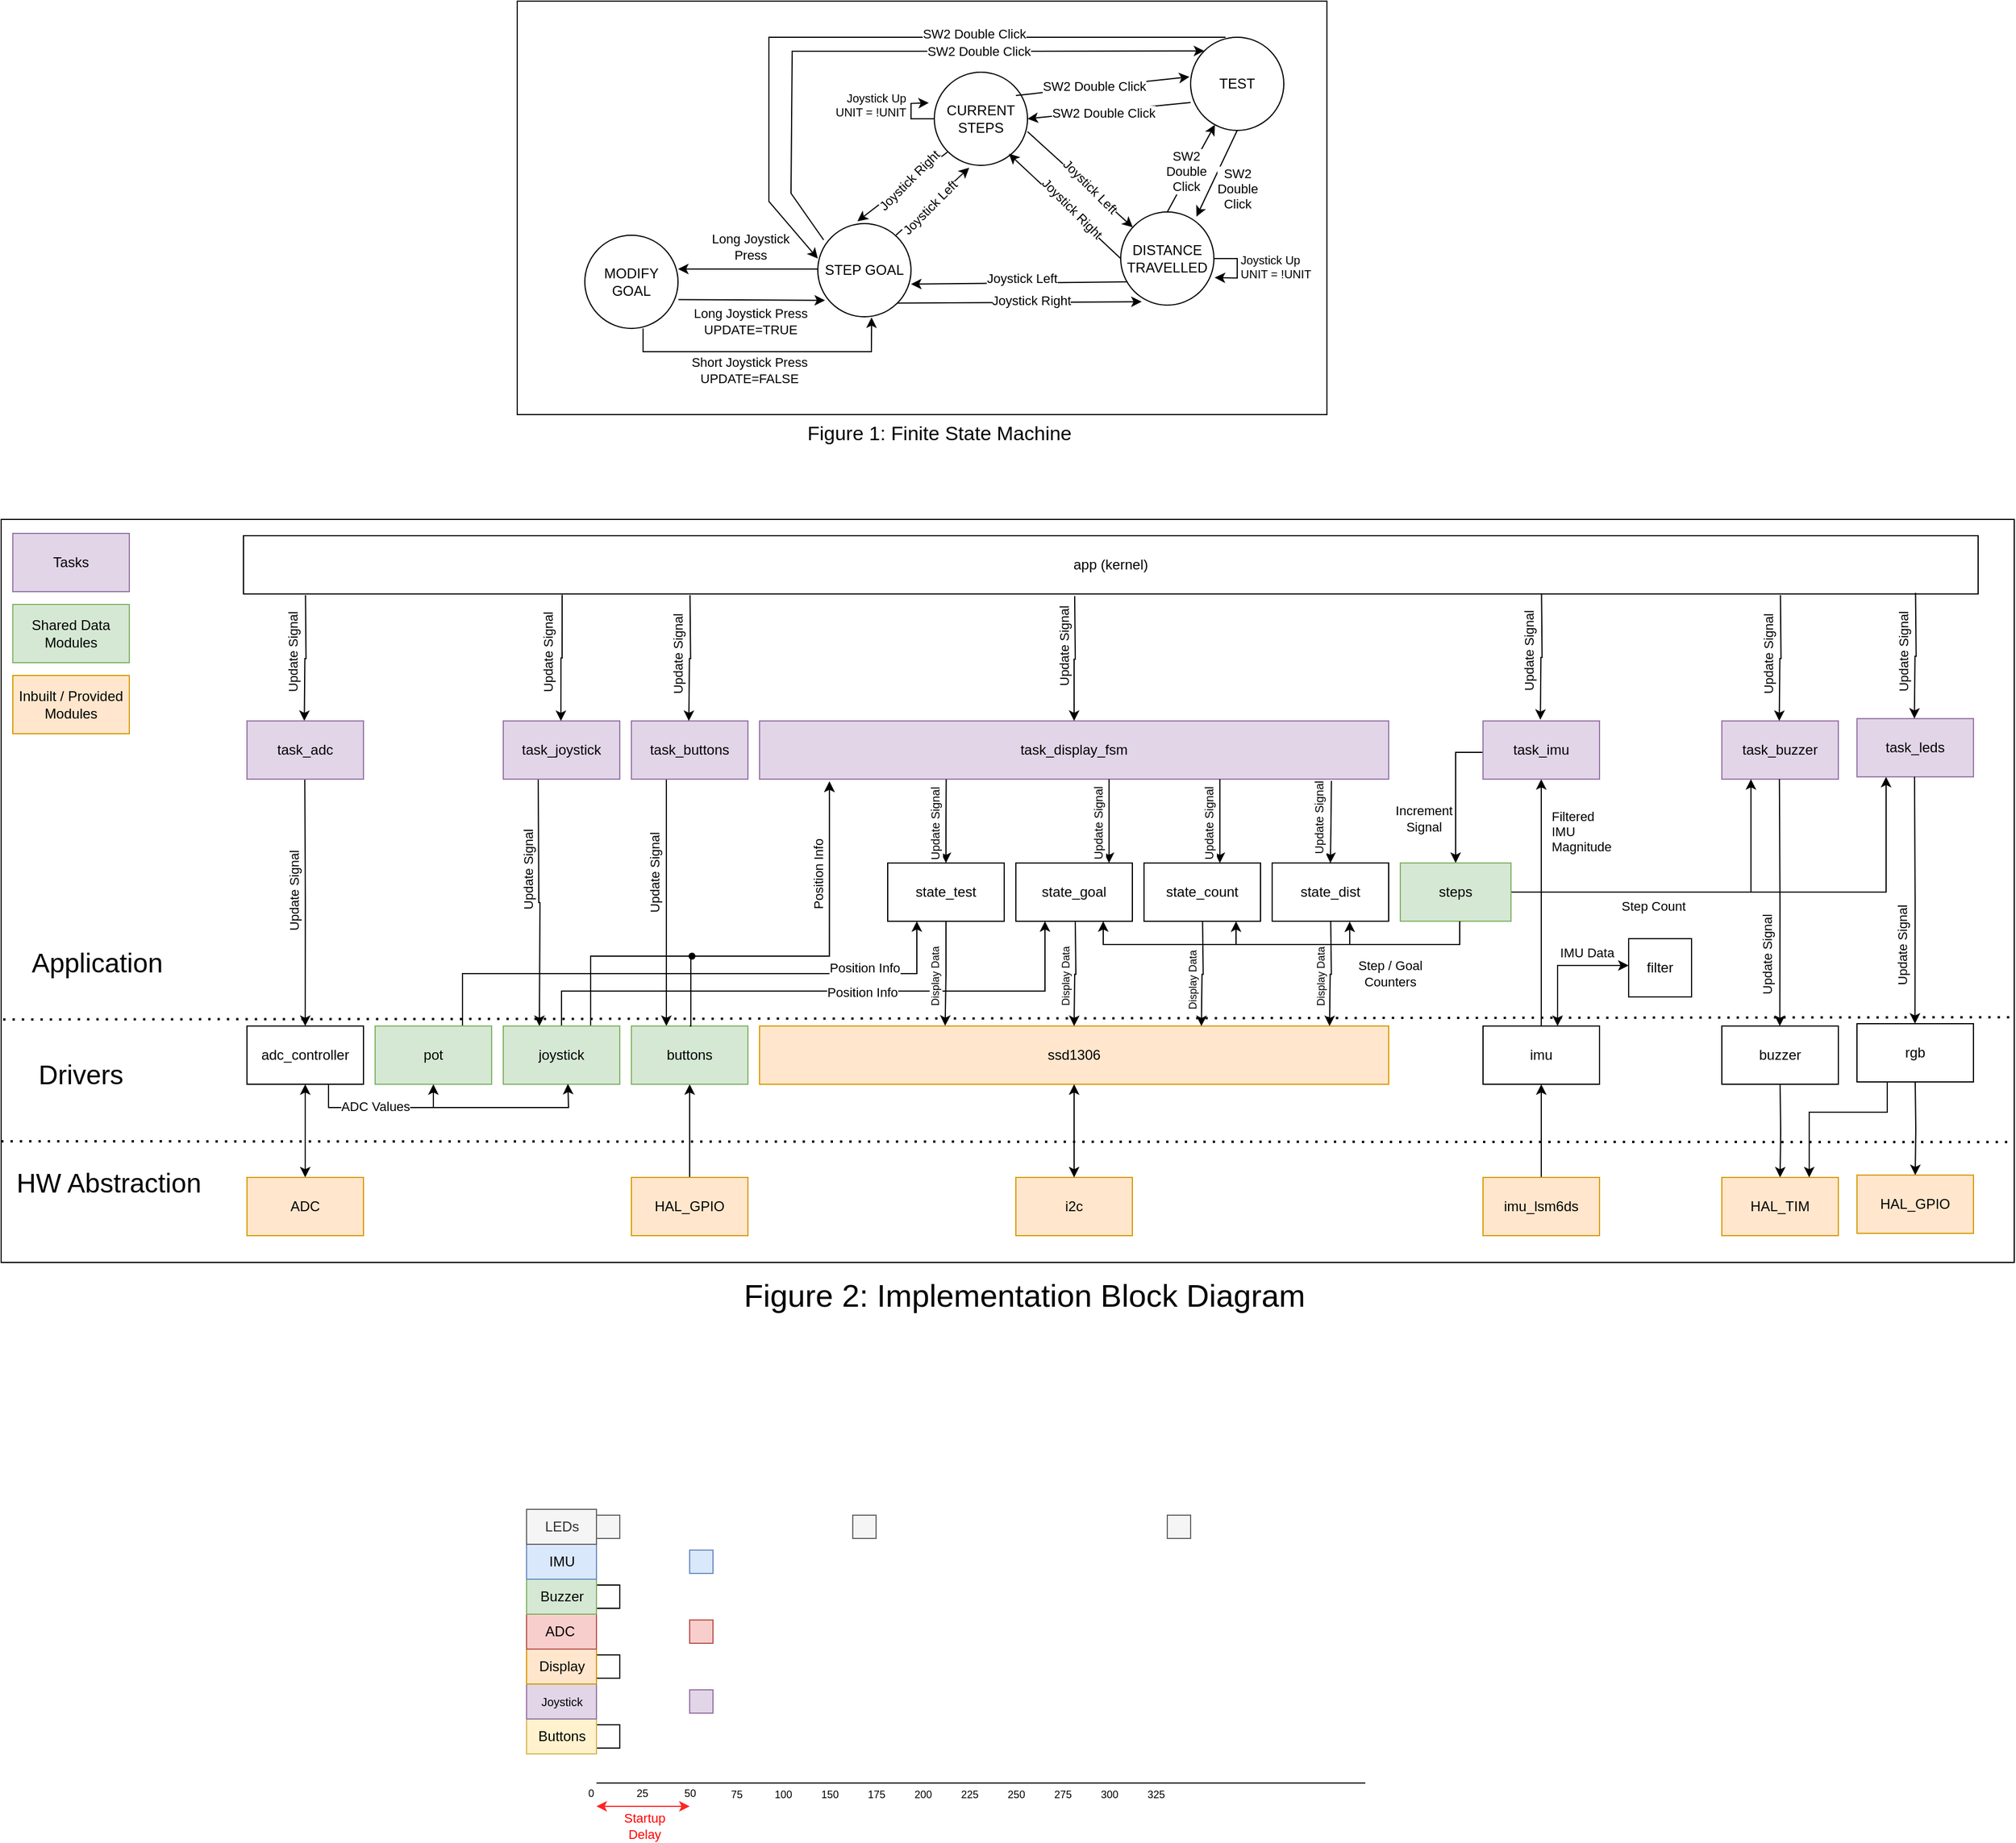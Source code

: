 <mxfile version="26.2.15">
  <diagram name="Page-1" id="LputnrfcXQccIIowQQMe">
    <mxGraphModel dx="854" dy="707" grid="1" gridSize="10" guides="0" tooltips="1" connect="1" arrows="1" fold="1" page="0" pageScale="1" pageWidth="1169" pageHeight="827" math="0" shadow="0">
      <root>
        <mxCell id="0" />
        <mxCell id="1" parent="0" />
        <mxCell id="8kabNOh95EqGHIURiApb-32" value="" style="rounded=0;whiteSpace=wrap;html=1;fillColor=none;" parent="1" vertex="1">
          <mxGeometry x="-271" y="315" width="1728" height="638" as="geometry" />
        </mxCell>
        <mxCell id="KgOsWzzpOUB980owW0C_-2" value="TEST" style="ellipse;whiteSpace=wrap;html=1;aspect=fixed;" parent="1" vertex="1">
          <mxGeometry x="750" y="-99" width="80" height="80" as="geometry" />
        </mxCell>
        <mxCell id="8kabNOh95EqGHIURiApb-47" style="edgeStyle=orthogonalEdgeStyle;rounded=0;orthogonalLoop=1;jettySize=auto;html=1;" parent="1" source="KgOsWzzpOUB980owW0C_-3" edge="1">
          <mxGeometry relative="1" as="geometry">
            <mxPoint x="525.333" y="-42.667" as="targetPoint" />
          </mxGeometry>
        </mxCell>
        <mxCell id="KgOsWzzpOUB980owW0C_-3" value="CURRENT&lt;br&gt;STEPS" style="ellipse;whiteSpace=wrap;html=1;aspect=fixed;" parent="1" vertex="1">
          <mxGeometry x="530" y="-69" width="80" height="80" as="geometry" />
        </mxCell>
        <mxCell id="KgOsWzzpOUB980owW0C_-4" value="STEP GOAL" style="ellipse;whiteSpace=wrap;html=1;aspect=fixed;" parent="1" vertex="1">
          <mxGeometry x="430" y="61" width="80" height="80" as="geometry" />
        </mxCell>
        <mxCell id="8kabNOh95EqGHIURiApb-45" style="edgeStyle=orthogonalEdgeStyle;rounded=0;orthogonalLoop=1;jettySize=auto;html=1;" parent="1" source="KgOsWzzpOUB980owW0C_-5" edge="1">
          <mxGeometry relative="1" as="geometry">
            <mxPoint x="770.667" y="107.333" as="targetPoint" />
          </mxGeometry>
        </mxCell>
        <mxCell id="KgOsWzzpOUB980owW0C_-5" value="DISTANCE TRAVELLED" style="ellipse;whiteSpace=wrap;html=1;aspect=fixed;" parent="1" vertex="1">
          <mxGeometry x="690" y="51" width="80" height="80" as="geometry" />
        </mxCell>
        <mxCell id="KgOsWzzpOUB980owW0C_-6" value="" style="endArrow=classic;html=1;rounded=0;exitX=1;exitY=0.638;exitDx=0;exitDy=0;exitPerimeter=0;" parent="1" source="KgOsWzzpOUB980owW0C_-3" target="KgOsWzzpOUB980owW0C_-5" edge="1">
          <mxGeometry width="50" height="50" relative="1" as="geometry">
            <mxPoint x="610" y="-39" as="sourcePoint" />
            <mxPoint x="660" y="-89" as="targetPoint" />
          </mxGeometry>
        </mxCell>
        <mxCell id="KgOsWzzpOUB980owW0C_-25" value="Joystick Left" style="edgeLabel;html=1;align=center;verticalAlign=middle;resizable=0;points=[];rotation=45;" parent="KgOsWzzpOUB980owW0C_-6" vertex="1" connectable="0">
          <mxGeometry x="0.161" y="2" relative="1" as="geometry">
            <mxPoint as="offset" />
          </mxGeometry>
        </mxCell>
        <mxCell id="KgOsWzzpOUB980owW0C_-7" value="" style="endArrow=classic;html=1;rounded=0;exitX=0;exitY=0.5;exitDx=0;exitDy=0;" parent="1" source="KgOsWzzpOUB980owW0C_-5" edge="1">
          <mxGeometry width="50" height="50" relative="1" as="geometry">
            <mxPoint x="544" y="51" as="sourcePoint" />
            <mxPoint x="594" y="1" as="targetPoint" />
          </mxGeometry>
        </mxCell>
        <mxCell id="KgOsWzzpOUB980owW0C_-26" value="Joystick Right" style="edgeLabel;html=1;align=center;verticalAlign=middle;resizable=0;points=[];rotation=45;" parent="KgOsWzzpOUB980owW0C_-7" vertex="1" connectable="0">
          <mxGeometry x="-0.087" y="-3" relative="1" as="geometry">
            <mxPoint as="offset" />
          </mxGeometry>
        </mxCell>
        <mxCell id="KgOsWzzpOUB980owW0C_-8" value="" style="endArrow=classic;html=1;rounded=0;exitX=0;exitY=1;exitDx=0;exitDy=0;entryX=0.425;entryY=-0.025;entryDx=0;entryDy=0;entryPerimeter=0;" parent="1" source="KgOsWzzpOUB980owW0C_-3" target="KgOsWzzpOUB980owW0C_-4" edge="1">
          <mxGeometry width="50" height="50" relative="1" as="geometry">
            <mxPoint x="536" y="61" as="sourcePoint" />
            <mxPoint x="626" y="143" as="targetPoint" />
          </mxGeometry>
        </mxCell>
        <mxCell id="KgOsWzzpOUB980owW0C_-30" value="Joystick Right" style="edgeLabel;html=1;align=center;verticalAlign=middle;resizable=0;points=[];rotation=-45;" parent="KgOsWzzpOUB980owW0C_-8" vertex="1" connectable="0">
          <mxGeometry x="-0.131" y="-2" relative="1" as="geometry">
            <mxPoint x="1" as="offset" />
          </mxGeometry>
        </mxCell>
        <mxCell id="KgOsWzzpOUB980owW0C_-9" value="" style="endArrow=classic;html=1;rounded=0;exitX=0.338;exitY=1;exitDx=0;exitDy=0;exitPerimeter=0;entryX=0.375;entryY=1.025;entryDx=0;entryDy=0;entryPerimeter=0;" parent="1" target="KgOsWzzpOUB980owW0C_-3" edge="1">
          <mxGeometry width="50" height="50" relative="1" as="geometry">
            <mxPoint x="497.04" y="71" as="sourcePoint" />
            <mxPoint x="450" y="151" as="targetPoint" />
          </mxGeometry>
        </mxCell>
        <mxCell id="KgOsWzzpOUB980owW0C_-29" value="Joystick Left" style="edgeLabel;html=1;align=center;verticalAlign=middle;resizable=0;points=[];rotation=-45;" parent="KgOsWzzpOUB980owW0C_-9" vertex="1" connectable="0">
          <mxGeometry x="-0.122" y="-2" relative="1" as="geometry">
            <mxPoint as="offset" />
          </mxGeometry>
        </mxCell>
        <mxCell id="KgOsWzzpOUB980owW0C_-10" value="" style="endArrow=classic;html=1;rounded=0;exitX=0;exitY=0.5;exitDx=0;exitDy=0;entryX=1;entryY=0.65;entryDx=0;entryDy=0;entryPerimeter=0;" parent="1" target="KgOsWzzpOUB980owW0C_-4" edge="1">
          <mxGeometry width="50" height="50" relative="1" as="geometry">
            <mxPoint x="696" y="111" as="sourcePoint" />
            <mxPoint x="600" y="21" as="targetPoint" />
          </mxGeometry>
        </mxCell>
        <mxCell id="KgOsWzzpOUB980owW0C_-27" value="Joystick Left" style="edgeLabel;html=1;align=center;verticalAlign=middle;resizable=0;points=[];" parent="KgOsWzzpOUB980owW0C_-10" vertex="1" connectable="0">
          <mxGeometry x="-0.022" y="-4" relative="1" as="geometry">
            <mxPoint as="offset" />
          </mxGeometry>
        </mxCell>
        <mxCell id="KgOsWzzpOUB980owW0C_-11" value="" style="endArrow=classic;html=1;rounded=0;exitX=1;exitY=1;exitDx=0;exitDy=0;entryX=0.225;entryY=0.963;entryDx=0;entryDy=0;entryPerimeter=0;" parent="1" source="KgOsWzzpOUB980owW0C_-4" target="KgOsWzzpOUB980owW0C_-5" edge="1">
          <mxGeometry width="50" height="50" relative="1" as="geometry">
            <mxPoint x="810" y="211" as="sourcePoint" />
            <mxPoint x="714" y="121" as="targetPoint" />
          </mxGeometry>
        </mxCell>
        <mxCell id="KgOsWzzpOUB980owW0C_-28" value="Joystick Right" style="edgeLabel;html=1;align=center;verticalAlign=middle;resizable=0;points=[];" parent="KgOsWzzpOUB980owW0C_-11" vertex="1" connectable="0">
          <mxGeometry x="0.094" y="2" relative="1" as="geometry">
            <mxPoint as="offset" />
          </mxGeometry>
        </mxCell>
        <mxCell id="KgOsWzzpOUB980owW0C_-12" value="" style="endArrow=classic;html=1;rounded=0;entryX=-0.012;entryY=0.425;entryDx=0;entryDy=0;entryPerimeter=0;" parent="1" target="KgOsWzzpOUB980owW0C_-2" edge="1">
          <mxGeometry width="50" height="50" relative="1" as="geometry">
            <mxPoint x="600" y="-49" as="sourcePoint" />
            <mxPoint x="650" y="-99" as="targetPoint" />
          </mxGeometry>
        </mxCell>
        <mxCell id="KgOsWzzpOUB980owW0C_-21" value="SW2 Double Click" style="edgeLabel;html=1;align=center;verticalAlign=middle;resizable=0;points=[];" parent="KgOsWzzpOUB980owW0C_-12" vertex="1" connectable="0">
          <mxGeometry x="-0.1" y="1" relative="1" as="geometry">
            <mxPoint as="offset" />
          </mxGeometry>
        </mxCell>
        <mxCell id="KgOsWzzpOUB980owW0C_-13" value="" style="endArrow=classic;html=1;rounded=0;entryX=1;entryY=0.5;entryDx=0;entryDy=0;" parent="1" target="KgOsWzzpOUB980owW0C_-3" edge="1">
          <mxGeometry width="50" height="50" relative="1" as="geometry">
            <mxPoint x="750" y="-43" as="sourcePoint" />
            <mxPoint x="899" y="-59" as="targetPoint" />
          </mxGeometry>
        </mxCell>
        <mxCell id="KgOsWzzpOUB980owW0C_-22" value="SW2 Double Click" style="edgeLabel;html=1;align=center;verticalAlign=middle;resizable=0;points=[];" parent="KgOsWzzpOUB980owW0C_-13" vertex="1" connectable="0">
          <mxGeometry x="0.072" relative="1" as="geometry">
            <mxPoint y="1" as="offset" />
          </mxGeometry>
        </mxCell>
        <mxCell id="KgOsWzzpOUB980owW0C_-14" value="" style="endArrow=classic;html=1;rounded=0;" parent="1" target="KgOsWzzpOUB980owW0C_-2" edge="1">
          <mxGeometry width="50" height="50" relative="1" as="geometry">
            <mxPoint x="730" y="51" as="sourcePoint" />
            <mxPoint x="879" y="35" as="targetPoint" />
          </mxGeometry>
        </mxCell>
        <mxCell id="KgOsWzzpOUB980owW0C_-24" value="SW2&lt;div&gt;Double&lt;/div&gt;&lt;div&gt;Click&lt;/div&gt;" style="edgeLabel;html=1;align=center;verticalAlign=middle;resizable=0;points=[];" parent="KgOsWzzpOUB980owW0C_-14" vertex="1" connectable="0">
          <mxGeometry x="-0.1" y="3" relative="1" as="geometry">
            <mxPoint as="offset" />
          </mxGeometry>
        </mxCell>
        <mxCell id="KgOsWzzpOUB980owW0C_-15" value="" style="endArrow=classic;html=1;rounded=0;entryX=0.813;entryY=0.05;entryDx=0;entryDy=0;entryPerimeter=0;exitX=0.5;exitY=1;exitDx=0;exitDy=0;" parent="1" source="KgOsWzzpOUB980owW0C_-2" target="KgOsWzzpOUB980owW0C_-5" edge="1">
          <mxGeometry width="50" height="50" relative="1" as="geometry">
            <mxPoint x="900" y="23" as="sourcePoint" />
            <mxPoint x="760" y="37" as="targetPoint" />
          </mxGeometry>
        </mxCell>
        <mxCell id="KgOsWzzpOUB980owW0C_-23" value="SW2&lt;div&gt;Double&lt;/div&gt;&lt;div&gt;Click&lt;/div&gt;" style="edgeLabel;html=1;align=center;verticalAlign=middle;resizable=0;points=[];" parent="KgOsWzzpOUB980owW0C_-15" vertex="1" connectable="0">
          <mxGeometry x="-0.203" y="-1" relative="1" as="geometry">
            <mxPoint x="15" y="21" as="offset" />
          </mxGeometry>
        </mxCell>
        <mxCell id="KgOsWzzpOUB980owW0C_-17" value="" style="endArrow=classic;html=1;rounded=0;entryX=0;entryY=0;entryDx=0;entryDy=0;" parent="1" target="KgOsWzzpOUB980owW0C_-2" edge="1">
          <mxGeometry width="50" height="50" relative="1" as="geometry">
            <mxPoint x="435" y="75" as="sourcePoint" />
            <mxPoint x="490" y="21" as="targetPoint" />
            <Array as="points">
              <mxPoint x="407" y="35" />
              <mxPoint x="408" y="-87" />
              <mxPoint x="610" y="-87" />
            </Array>
          </mxGeometry>
        </mxCell>
        <mxCell id="KgOsWzzpOUB980owW0C_-20" value="SW2 Double Click" style="edgeLabel;html=1;align=center;verticalAlign=middle;resizable=0;points=[];" parent="KgOsWzzpOUB980owW0C_-17" vertex="1" connectable="0">
          <mxGeometry x="0.262" relative="1" as="geometry">
            <mxPoint as="offset" />
          </mxGeometry>
        </mxCell>
        <mxCell id="KgOsWzzpOUB980owW0C_-18" value="" style="endArrow=classic;html=1;rounded=0;entryX=0;entryY=0.375;entryDx=0;entryDy=0;entryPerimeter=0;" parent="1" target="KgOsWzzpOUB980owW0C_-4" edge="1">
          <mxGeometry width="50" height="50" relative="1" as="geometry">
            <mxPoint x="780" y="-99" as="sourcePoint" />
            <mxPoint x="830" y="-149" as="targetPoint" />
            <Array as="points">
              <mxPoint x="388" y="-99" />
              <mxPoint x="388" y="42" />
            </Array>
          </mxGeometry>
        </mxCell>
        <mxCell id="KgOsWzzpOUB980owW0C_-19" value="SW2 Double Click" style="edgeLabel;html=1;align=center;verticalAlign=middle;resizable=0;points=[];" parent="KgOsWzzpOUB980owW0C_-18" vertex="1" connectable="0">
          <mxGeometry x="-0.175" relative="1" as="geometry">
            <mxPoint x="30" y="-3" as="offset" />
          </mxGeometry>
        </mxCell>
        <mxCell id="KgOsWzzpOUB980owW0C_-61" style="edgeStyle=orthogonalEdgeStyle;rounded=0;orthogonalLoop=1;jettySize=auto;html=1;" parent="1" source="KgOsWzzpOUB980owW0C_-32" target="KgOsWzzpOUB980owW0C_-60" edge="1">
          <mxGeometry relative="1" as="geometry">
            <Array as="points">
              <mxPoint x="300" y="588.05" />
              <mxPoint x="300" y="588.05" />
            </Array>
          </mxGeometry>
        </mxCell>
        <mxCell id="KgOsWzzpOUB980owW0C_-103" value="Update Signal" style="edgeLabel;html=1;align=center;verticalAlign=middle;resizable=0;points=[];rotation=-90;" parent="KgOsWzzpOUB980owW0C_-61" vertex="1" connectable="0">
          <mxGeometry x="0.023" y="-3" relative="1" as="geometry">
            <mxPoint x="-7" y="-28" as="offset" />
          </mxGeometry>
        </mxCell>
        <mxCell id="KgOsWzzpOUB980owW0C_-32" value="task_buttons" style="rounded=0;whiteSpace=wrap;html=1;fillColor=#e1d5e7;strokeColor=#9673a6;" parent="1" vertex="1">
          <mxGeometry x="270" y="488.05" width="100" height="50" as="geometry" />
        </mxCell>
        <mxCell id="KgOsWzzpOUB980owW0C_-59" style="edgeStyle=orthogonalEdgeStyle;rounded=0;orthogonalLoop=1;jettySize=auto;html=1;" parent="1" edge="1">
          <mxGeometry relative="1" as="geometry">
            <mxPoint x="190" y="537.05" as="sourcePoint" />
            <mxPoint x="191" y="750" as="targetPoint" />
          </mxGeometry>
        </mxCell>
        <mxCell id="KgOsWzzpOUB980owW0C_-101" value="Update Signal" style="edgeLabel;html=1;align=center;verticalAlign=middle;resizable=0;points=[];rotation=-90;" parent="KgOsWzzpOUB980owW0C_-59" vertex="1" connectable="0">
          <mxGeometry x="0.275" y="-2" relative="1" as="geometry">
            <mxPoint x="-8" y="-56" as="offset" />
          </mxGeometry>
        </mxCell>
        <mxCell id="KgOsWzzpOUB980owW0C_-38" value="task_joystick" style="rounded=0;whiteSpace=wrap;html=1;fillColor=#e1d5e7;strokeColor=#9673a6;" parent="1" vertex="1">
          <mxGeometry x="160" y="488.05" width="100" height="50" as="geometry" />
        </mxCell>
        <mxCell id="KgOsWzzpOUB980owW0C_-40" value="task_display_fsm" style="rounded=0;whiteSpace=wrap;html=1;fillColor=#e1d5e7;strokeColor=#9673a6;" parent="1" vertex="1">
          <mxGeometry x="380" y="488.05" width="540" height="50" as="geometry" />
        </mxCell>
        <mxCell id="KgOsWzzpOUB980owW0C_-41" value="MODIFY&lt;div&gt;GOAL&lt;/div&gt;" style="ellipse;whiteSpace=wrap;html=1;aspect=fixed;" parent="1" vertex="1">
          <mxGeometry x="230" y="71" width="80" height="80" as="geometry" />
        </mxCell>
        <mxCell id="KgOsWzzpOUB980owW0C_-42" value="" style="endArrow=classic;html=1;rounded=0;exitX=0;exitY=0.5;exitDx=0;exitDy=0;" parent="1" edge="1">
          <mxGeometry width="50" height="50" relative="1" as="geometry">
            <mxPoint x="430" y="100" as="sourcePoint" />
            <mxPoint x="310" y="100" as="targetPoint" />
          </mxGeometry>
        </mxCell>
        <mxCell id="KgOsWzzpOUB980owW0C_-43" value="Long Joystick&lt;div&gt;Press&lt;/div&gt;" style="edgeLabel;html=1;align=center;verticalAlign=middle;resizable=0;points=[];" parent="KgOsWzzpOUB980owW0C_-42" vertex="1" connectable="0">
          <mxGeometry x="-0.022" y="-4" relative="1" as="geometry">
            <mxPoint y="-15" as="offset" />
          </mxGeometry>
        </mxCell>
        <mxCell id="KgOsWzzpOUB980owW0C_-44" value="" style="endArrow=classic;html=1;rounded=0;exitX=1.004;exitY=0.691;exitDx=0;exitDy=0;entryX=0.077;entryY=0.824;entryDx=0;entryDy=0;entryPerimeter=0;exitPerimeter=0;" parent="1" source="KgOsWzzpOUB980owW0C_-41" target="KgOsWzzpOUB980owW0C_-4" edge="1">
          <mxGeometry width="50" height="50" relative="1" as="geometry">
            <mxPoint x="430" y="161" as="sourcePoint" />
            <mxPoint x="310" y="161" as="targetPoint" />
          </mxGeometry>
        </mxCell>
        <mxCell id="KgOsWzzpOUB980owW0C_-45" value="Long Joystick&amp;nbsp;&lt;span style=&quot;background-color: light-dark(#ffffff, var(--ge-dark-color, #121212)); color: light-dark(rgb(0, 0, 0), rgb(255, 255, 255));&quot;&gt;Press&lt;/span&gt;&lt;div&gt;UPDATE=TRUE&lt;/div&gt;" style="edgeLabel;html=1;align=center;verticalAlign=middle;resizable=0;points=[];" parent="KgOsWzzpOUB980owW0C_-44" vertex="1" connectable="0">
          <mxGeometry x="-0.022" y="-4" relative="1" as="geometry">
            <mxPoint y="14" as="offset" />
          </mxGeometry>
        </mxCell>
        <mxCell id="KgOsWzzpOUB980owW0C_-46" value="" style="endArrow=classic;html=1;rounded=0;exitX=1.004;exitY=0.691;exitDx=0;exitDy=0;entryX=0.577;entryY=1.007;entryDx=0;entryDy=0;entryPerimeter=0;exitPerimeter=0;" parent="1" target="KgOsWzzpOUB980owW0C_-4" edge="1">
          <mxGeometry width="50" height="50" relative="1" as="geometry">
            <mxPoint x="280" y="151" as="sourcePoint" />
            <mxPoint x="406" y="152" as="targetPoint" />
            <Array as="points">
              <mxPoint x="280" y="171" />
              <mxPoint x="476" y="171" />
            </Array>
          </mxGeometry>
        </mxCell>
        <mxCell id="KgOsWzzpOUB980owW0C_-47" value="Short Joystick Press&lt;div&gt;UPDATE=FALSE&lt;/div&gt;" style="edgeLabel;html=1;align=center;verticalAlign=middle;resizable=0;points=[];" parent="KgOsWzzpOUB980owW0C_-46" vertex="1" connectable="0">
          <mxGeometry x="-0.022" y="-4" relative="1" as="geometry">
            <mxPoint x="-9" y="12" as="offset" />
          </mxGeometry>
        </mxCell>
        <mxCell id="KgOsWzzpOUB980owW0C_-55" value="ssd1306" style="rounded=0;whiteSpace=wrap;html=1;fillColor=#ffe6cc;strokeColor=#d79b00;" parent="1" vertex="1">
          <mxGeometry x="380" y="750" width="540" height="50" as="geometry" />
        </mxCell>
        <mxCell id="8BuNELPSUOFPba65AMZR-13" style="edgeStyle=orthogonalEdgeStyle;rounded=0;orthogonalLoop=1;jettySize=auto;html=1;exitX=0.75;exitY=0;exitDx=0;exitDy=0;" parent="1" source="KgOsWzzpOUB980owW0C_-56" edge="1">
          <mxGeometry relative="1" as="geometry">
            <mxPoint x="440" y="540" as="targetPoint" />
            <Array as="points">
              <mxPoint x="235" y="690" />
              <mxPoint x="440" y="690" />
            </Array>
          </mxGeometry>
        </mxCell>
        <mxCell id="8BuNELPSUOFPba65AMZR-28" style="edgeStyle=orthogonalEdgeStyle;rounded=0;orthogonalLoop=1;jettySize=auto;html=1;entryX=0.25;entryY=1;entryDx=0;entryDy=0;" parent="1" source="KgOsWzzpOUB980owW0C_-56" target="KgOsWzzpOUB980owW0C_-148" edge="1">
          <mxGeometry relative="1" as="geometry">
            <Array as="points">
              <mxPoint x="210" y="720" />
              <mxPoint x="625" y="720" />
            </Array>
          </mxGeometry>
        </mxCell>
        <mxCell id="8BuNELPSUOFPba65AMZR-31" value="Position Info" style="edgeLabel;html=1;align=center;verticalAlign=middle;resizable=0;points=[];" parent="8BuNELPSUOFPba65AMZR-28" vertex="1" connectable="0">
          <mxGeometry x="0.14" y="-1" relative="1" as="geometry">
            <mxPoint as="offset" />
          </mxGeometry>
        </mxCell>
        <mxCell id="KgOsWzzpOUB980owW0C_-56" value="joystick" style="rounded=0;whiteSpace=wrap;html=1;fillColor=#d5e8d4;strokeColor=#82b366;" parent="1" vertex="1">
          <mxGeometry x="160" y="750" width="100" height="50" as="geometry" />
        </mxCell>
        <mxCell id="8BuNELPSUOFPba65AMZR-26" style="edgeStyle=orthogonalEdgeStyle;rounded=0;orthogonalLoop=1;jettySize=auto;html=1;exitX=0.75;exitY=0;exitDx=0;exitDy=0;entryX=0.25;entryY=1;entryDx=0;entryDy=0;" parent="1" source="KgOsWzzpOUB980owW0C_-57" target="KgOsWzzpOUB980owW0C_-75" edge="1">
          <mxGeometry relative="1" as="geometry" />
        </mxCell>
        <mxCell id="8BuNELPSUOFPba65AMZR-27" value="Position Info" style="edgeLabel;html=1;align=center;verticalAlign=middle;resizable=0;points=[];" parent="8BuNELPSUOFPba65AMZR-26" vertex="1" connectable="0">
          <mxGeometry x="0.621" y="-1" relative="1" as="geometry">
            <mxPoint x="1" y="-6" as="offset" />
          </mxGeometry>
        </mxCell>
        <mxCell id="KgOsWzzpOUB980owW0C_-57" value="pot" style="rounded=0;whiteSpace=wrap;html=1;fontStyle=0;fillColor=#d5e8d4;strokeColor=#82b366;" parent="1" vertex="1">
          <mxGeometry x="50" y="750" width="100" height="50" as="geometry" />
        </mxCell>
        <mxCell id="KgOsWzzpOUB980owW0C_-90" style="edgeStyle=orthogonalEdgeStyle;rounded=0;orthogonalLoop=1;jettySize=auto;html=1;entryX=0.5;entryY=0;entryDx=0;entryDy=0;startArrow=classic;startFill=1;endArrow=none;" parent="1" source="KgOsWzzpOUB980owW0C_-60" target="KgOsWzzpOUB980owW0C_-86" edge="1">
          <mxGeometry relative="1" as="geometry" />
        </mxCell>
        <mxCell id="KgOsWzzpOUB980owW0C_-60" value="buttons" style="rounded=0;whiteSpace=wrap;html=1;fillColor=#d5e8d4;strokeColor=#82b366;" parent="1" vertex="1">
          <mxGeometry x="270" y="750" width="100" height="50" as="geometry" />
        </mxCell>
        <mxCell id="KgOsWzzpOUB980owW0C_-62" style="edgeStyle=orthogonalEdgeStyle;rounded=0;orthogonalLoop=1;jettySize=auto;html=1;entryX=0.093;entryY=1;entryDx=0;entryDy=0;entryPerimeter=0;endArrow=none;startFill=1;startArrow=classic;exitX=0.5;exitY=0;exitDx=0;exitDy=0;" parent="1" source="KgOsWzzpOUB980owW0C_-75" edge="1">
          <mxGeometry relative="1" as="geometry">
            <mxPoint x="540.04" y="568.1" as="sourcePoint" />
            <mxPoint x="540.22" y="538.1" as="targetPoint" />
          </mxGeometry>
        </mxCell>
        <mxCell id="KgOsWzzpOUB980owW0C_-69" value="Update Signal" style="edgeLabel;html=1;align=center;verticalAlign=middle;resizable=0;points=[];fontSize=10;rotation=-90;" parent="KgOsWzzpOUB980owW0C_-62" vertex="1" connectable="0">
          <mxGeometry x="0.972" y="1" relative="1" as="geometry">
            <mxPoint x="-9" y="37" as="offset" />
          </mxGeometry>
        </mxCell>
        <mxCell id="KgOsWzzpOUB980owW0C_-67" style="edgeStyle=orthogonalEdgeStyle;rounded=0;orthogonalLoop=1;jettySize=auto;html=1;entryX=0.909;entryY=1.029;entryDx=0;entryDy=0;entryPerimeter=0;endArrow=none;startFill=1;startArrow=classic;exitX=0.5;exitY=0;exitDx=0;exitDy=0;" parent="1" target="KgOsWzzpOUB980owW0C_-40" edge="1">
          <mxGeometry relative="1" as="geometry">
            <mxPoint x="870" y="610" as="sourcePoint" />
          </mxGeometry>
        </mxCell>
        <mxCell id="KgOsWzzpOUB980owW0C_-74" value="Update Signal" style="edgeLabel;html=1;align=center;verticalAlign=middle;resizable=0;points=[];fontSize=10;rotation=-90;" parent="KgOsWzzpOUB980owW0C_-67" vertex="1" connectable="0">
          <mxGeometry x="0.264" y="1" relative="1" as="geometry">
            <mxPoint x="-10" y="6" as="offset" />
          </mxGeometry>
        </mxCell>
        <mxCell id="KgOsWzzpOUB980owW0C_-77" style="edgeStyle=orthogonalEdgeStyle;rounded=0;orthogonalLoop=1;jettySize=auto;html=1;entryX=0.5;entryY=0;entryDx=0;entryDy=0;" parent="1" edge="1">
          <mxGeometry relative="1" as="geometry">
            <mxPoint x="-10.36" y="538.05" as="sourcePoint" />
            <mxPoint x="-10" y="750.0" as="targetPoint" />
            <Array as="points" />
          </mxGeometry>
        </mxCell>
        <mxCell id="KgOsWzzpOUB980owW0C_-97" value="Update Signal" style="edgeLabel;html=1;align=center;verticalAlign=middle;resizable=0;points=[];rotation=-90;" parent="KgOsWzzpOUB980owW0C_-77" vertex="1" connectable="0">
          <mxGeometry x="-0.267" relative="1" as="geometry">
            <mxPoint x="-10" y="18" as="offset" />
          </mxGeometry>
        </mxCell>
        <mxCell id="KgOsWzzpOUB980owW0C_-75" value="state_test" style="rounded=0;whiteSpace=wrap;html=1;" parent="1" vertex="1">
          <mxGeometry x="490" y="610.05" width="100" height="50" as="geometry" />
        </mxCell>
        <mxCell id="KgOsWzzpOUB980owW0C_-87" style="edgeStyle=orthogonalEdgeStyle;rounded=0;orthogonalLoop=1;jettySize=auto;html=1;entryX=0.5;entryY=0;entryDx=0;entryDy=0;startArrow=classic;startFill=1;" parent="1" source="KgOsWzzpOUB980owW0C_-82" edge="1">
          <mxGeometry relative="1" as="geometry">
            <mxPoint x="-10.0" y="880" as="targetPoint" />
          </mxGeometry>
        </mxCell>
        <mxCell id="KgOsWzzpOUB980owW0C_-82" value="adc_controller" style="rounded=0;whiteSpace=wrap;html=1;" parent="1" vertex="1">
          <mxGeometry x="-60" y="750" width="100" height="50" as="geometry" />
        </mxCell>
        <mxCell id="KgOsWzzpOUB980owW0C_-86" value="HAL_GPIO" style="rounded=0;whiteSpace=wrap;html=1;fillColor=#ffe6cc;strokeColor=#d79b00;" parent="1" vertex="1">
          <mxGeometry x="270" y="880" width="100" height="50" as="geometry" />
        </mxCell>
        <mxCell id="KgOsWzzpOUB980owW0C_-110" style="edgeStyle=orthogonalEdgeStyle;rounded=0;orthogonalLoop=1;jettySize=auto;html=1;entryX=0.275;entryY=1.014;entryDx=0;entryDy=0;entryPerimeter=0;exitX=0.297;exitY=1.014;exitDx=0;exitDy=0;exitPerimeter=0;" parent="1" edge="1">
          <mxGeometry relative="1" as="geometry">
            <mxPoint x="210.53" y="379.7" as="sourcePoint" />
            <mxPoint x="209.47" y="488.05" as="targetPoint" />
            <Array as="points">
              <mxPoint x="211" y="434" />
              <mxPoint x="210" y="434" />
            </Array>
          </mxGeometry>
        </mxCell>
        <mxCell id="KgOsWzzpOUB980owW0C_-118" value="Update Signal" style="edgeLabel;html=1;align=center;verticalAlign=middle;resizable=0;points=[];rotation=-90;" parent="KgOsWzzpOUB980owW0C_-110" vertex="1" connectable="0">
          <mxGeometry x="0.115" y="2" relative="1" as="geometry">
            <mxPoint x="-13" y="-10" as="offset" />
          </mxGeometry>
        </mxCell>
        <mxCell id="KgOsWzzpOUB980owW0C_-112" style="edgeStyle=orthogonalEdgeStyle;rounded=0;orthogonalLoop=1;jettySize=auto;html=1;entryX=0.275;entryY=1.014;entryDx=0;entryDy=0;entryPerimeter=0;exitX=0.297;exitY=1.014;exitDx=0;exitDy=0;exitPerimeter=0;" parent="1" edge="1">
          <mxGeometry relative="1" as="geometry">
            <mxPoint x="320.28" y="380" as="sourcePoint" />
            <mxPoint x="319.28" y="488.05" as="targetPoint" />
          </mxGeometry>
        </mxCell>
        <mxCell id="KgOsWzzpOUB980owW0C_-121" value="Update Signal" style="edgeLabel;html=1;align=center;verticalAlign=middle;resizable=0;points=[];rotation=-90;" parent="KgOsWzzpOUB980owW0C_-112" vertex="1" connectable="0">
          <mxGeometry x="-0.141" relative="1" as="geometry">
            <mxPoint x="-11" y="4" as="offset" />
          </mxGeometry>
        </mxCell>
        <mxCell id="KgOsWzzpOUB980owW0C_-113" style="edgeStyle=orthogonalEdgeStyle;rounded=0;orthogonalLoop=1;jettySize=auto;html=1;entryX=0.275;entryY=1.014;entryDx=0;entryDy=0;entryPerimeter=0;exitX=0.297;exitY=1.014;exitDx=0;exitDy=0;exitPerimeter=0;" parent="1" edge="1">
          <mxGeometry relative="1" as="geometry">
            <mxPoint x="-9.78" y="380" as="sourcePoint" />
            <mxPoint x="-10.78" y="488.05" as="targetPoint" />
          </mxGeometry>
        </mxCell>
        <mxCell id="KgOsWzzpOUB980owW0C_-116" value="Update Signal" style="edgeLabel;html=1;align=center;verticalAlign=middle;resizable=0;points=[];rotation=-90;" parent="KgOsWzzpOUB980owW0C_-113" vertex="1" connectable="0">
          <mxGeometry x="-0.243" y="4" relative="1" as="geometry">
            <mxPoint x="-15" y="8" as="offset" />
          </mxGeometry>
        </mxCell>
        <mxCell id="KgOsWzzpOUB980owW0C_-122" style="edgeStyle=orthogonalEdgeStyle;rounded=0;orthogonalLoop=1;jettySize=auto;html=1;entryX=0.725;entryY=1.037;entryDx=0;entryDy=0;entryPerimeter=0;endArrow=none;startFill=1;startArrow=classic;" parent="1" source="KgOsWzzpOUB980owW0C_-40" edge="1">
          <mxGeometry relative="1" as="geometry">
            <mxPoint x="650.5" y="380.85" as="targetPoint" />
          </mxGeometry>
        </mxCell>
        <mxCell id="KgOsWzzpOUB980owW0C_-123" value="Update Signal" style="edgeLabel;html=1;align=center;verticalAlign=middle;resizable=0;points=[];rotation=-90;" parent="KgOsWzzpOUB980owW0C_-122" vertex="1" connectable="0">
          <mxGeometry x="0.204" y="1" relative="1" as="geometry">
            <mxPoint x="-9" as="offset" />
          </mxGeometry>
        </mxCell>
        <mxCell id="KgOsWzzpOUB980owW0C_-128" value="state_dist" style="rounded=0;whiteSpace=wrap;html=1;" parent="1" vertex="1">
          <mxGeometry x="820" y="610" width="100" height="50" as="geometry" />
        </mxCell>
        <mxCell id="KgOsWzzpOUB980owW0C_-132" style="edgeStyle=orthogonalEdgeStyle;rounded=0;orthogonalLoop=1;jettySize=auto;html=1;entryX=0.093;entryY=1;entryDx=0;entryDy=0;entryPerimeter=0;endArrow=none;startFill=1;startArrow=classic;exitX=0.5;exitY=0;exitDx=0;exitDy=0;" parent="1" edge="1">
          <mxGeometry relative="1" as="geometry">
            <mxPoint x="680" y="610.05" as="sourcePoint" />
            <mxPoint x="680" y="538.05" as="targetPoint" />
          </mxGeometry>
        </mxCell>
        <mxCell id="KgOsWzzpOUB980owW0C_-133" value="Update Signal" style="edgeLabel;html=1;align=center;verticalAlign=middle;resizable=0;points=[];fontSize=10;rotation=-90;" parent="KgOsWzzpOUB980owW0C_-132" vertex="1" connectable="0">
          <mxGeometry x="0.972" y="1" relative="1" as="geometry">
            <mxPoint x="-9" y="37" as="offset" />
          </mxGeometry>
        </mxCell>
        <mxCell id="KgOsWzzpOUB980owW0C_-138" style="edgeStyle=orthogonalEdgeStyle;rounded=0;orthogonalLoop=1;jettySize=auto;html=1;entryX=0.093;entryY=1;entryDx=0;entryDy=0;entryPerimeter=0;endArrow=none;startFill=1;startArrow=classic;exitX=0.5;exitY=0;exitDx=0;exitDy=0;" parent="1" edge="1">
          <mxGeometry relative="1" as="geometry">
            <mxPoint x="775.13" y="610.05" as="sourcePoint" />
            <mxPoint x="775.13" y="538.05" as="targetPoint" />
          </mxGeometry>
        </mxCell>
        <mxCell id="KgOsWzzpOUB980owW0C_-139" value="Update Signal" style="edgeLabel;html=1;align=center;verticalAlign=middle;resizable=0;points=[];fontSize=10;rotation=-90;" parent="KgOsWzzpOUB980owW0C_-138" vertex="1" connectable="0">
          <mxGeometry x="0.972" y="1" relative="1" as="geometry">
            <mxPoint x="-9" y="37" as="offset" />
          </mxGeometry>
        </mxCell>
        <mxCell id="KgOsWzzpOUB980owW0C_-148" value="state_goal" style="rounded=0;whiteSpace=wrap;html=1;" parent="1" vertex="1">
          <mxGeometry x="600" y="610.05" width="100" height="50" as="geometry" />
        </mxCell>
        <mxCell id="KgOsWzzpOUB980owW0C_-149" value="state_count" style="rounded=0;whiteSpace=wrap;html=1;" parent="1" vertex="1">
          <mxGeometry x="710" y="610.05" width="100" height="50" as="geometry" />
        </mxCell>
        <mxCell id="KgOsWzzpOUB980owW0C_-153" value="i2c" style="rounded=0;whiteSpace=wrap;html=1;fillColor=#ffe6cc;strokeColor=#d79b00;" parent="1" vertex="1">
          <mxGeometry x="600" y="880" width="100" height="50" as="geometry" />
        </mxCell>
        <mxCell id="KgOsWzzpOUB980owW0C_-154" style="edgeStyle=orthogonalEdgeStyle;rounded=0;orthogonalLoop=1;jettySize=auto;html=1;entryX=0.5;entryY=0;entryDx=0;entryDy=0;startArrow=classic;startFill=1;" parent="1" edge="1">
          <mxGeometry relative="1" as="geometry">
            <mxPoint x="650" y="800" as="sourcePoint" />
            <mxPoint x="650" y="880" as="targetPoint" />
          </mxGeometry>
        </mxCell>
        <mxCell id="KgOsWzzpOUB980owW0C_-173" value="" style="endArrow=none;dashed=1;html=1;dashPattern=1 3;strokeWidth=2;rounded=0;exitX=0.001;exitY=0.673;exitDx=0;exitDy=0;exitPerimeter=0;entryX=0.999;entryY=0.67;entryDx=0;entryDy=0;entryPerimeter=0;" parent="1" source="8kabNOh95EqGHIURiApb-32" target="8kabNOh95EqGHIURiApb-32" edge="1">
          <mxGeometry width="50" height="50" relative="1" as="geometry">
            <mxPoint x="-320" y="740" as="sourcePoint" />
            <mxPoint x="1348.75" y="740" as="targetPoint" />
          </mxGeometry>
        </mxCell>
        <mxCell id="KgOsWzzpOUB980owW0C_-174" value="Drivers" style="text;html=1;align=center;verticalAlign=middle;resizable=0;points=[];autosize=1;strokeColor=none;fillColor=none;fontSize=23;" parent="1" vertex="1">
          <mxGeometry x="-253" y="772" width="100" height="40" as="geometry" />
        </mxCell>
        <mxCell id="KgOsWzzpOUB980owW0C_-175" value="" style="endArrow=none;dashed=1;html=1;dashPattern=1 3;strokeWidth=2;rounded=0;exitX=0;exitY=0.837;exitDx=0;exitDy=0;exitPerimeter=0;entryX=0.999;entryY=0.838;entryDx=0;entryDy=0;entryPerimeter=0;" parent="1" source="8kabNOh95EqGHIURiApb-32" target="8kabNOh95EqGHIURiApb-32" edge="1">
          <mxGeometry width="50" height="50" relative="1" as="geometry">
            <mxPoint x="-319" y="846" as="sourcePoint" />
            <mxPoint x="1349.75" y="846" as="targetPoint" />
          </mxGeometry>
        </mxCell>
        <mxCell id="KgOsWzzpOUB980owW0C_-176" value="Application" style="text;html=1;align=center;verticalAlign=middle;resizable=0;points=[];autosize=1;strokeColor=none;fillColor=none;fontSize=23;" parent="1" vertex="1">
          <mxGeometry x="-259" y="676" width="140" height="40" as="geometry" />
        </mxCell>
        <mxCell id="KgOsWzzpOUB980owW0C_-177" value="HW Abstraction" style="text;html=1;align=center;verticalAlign=middle;resizable=0;points=[];autosize=1;strokeColor=none;fillColor=none;fontSize=23;" parent="1" vertex="1">
          <mxGeometry x="-269" y="865" width="180" height="40" as="geometry" />
        </mxCell>
        <mxCell id="KgOsWzzpOUB980owW0C_-178" value="task_adc" style="rounded=0;whiteSpace=wrap;html=1;fillColor=#e1d5e7;strokeColor=#9673a6;" parent="1" vertex="1">
          <mxGeometry x="-60" y="488.05" width="100" height="50" as="geometry" />
        </mxCell>
        <mxCell id="8BuNELPSUOFPba65AMZR-9" value="app (kernel)" style="rounded=0;whiteSpace=wrap;html=1;" parent="1" vertex="1">
          <mxGeometry x="-63" y="329" width="1489" height="50" as="geometry" />
        </mxCell>
        <mxCell id="8BuNELPSUOFPba65AMZR-12" style="edgeStyle=orthogonalEdgeStyle;rounded=0;orthogonalLoop=1;jettySize=auto;html=1;exitX=0.5;exitY=0;exitDx=0;exitDy=0;entryX=0.111;entryY=1.039;entryDx=0;entryDy=0;entryPerimeter=0;" parent="1" source="KgOsWzzpOUB980owW0C_-60" target="KgOsWzzpOUB980owW0C_-40" edge="1">
          <mxGeometry relative="1" as="geometry">
            <Array as="points">
              <mxPoint x="321" y="750" />
              <mxPoint x="321" y="690" />
              <mxPoint x="440" y="690" />
            </Array>
          </mxGeometry>
        </mxCell>
        <mxCell id="8BuNELPSUOFPba65AMZR-14" value="Position Info" style="edgeLabel;html=1;align=center;verticalAlign=middle;resizable=0;points=[];rotation=-90;" parent="8BuNELPSUOFPba65AMZR-12" vertex="1" connectable="0">
          <mxGeometry x="0.426" y="-2" relative="1" as="geometry">
            <mxPoint x="-12" y="-15" as="offset" />
          </mxGeometry>
        </mxCell>
        <mxCell id="8BuNELPSUOFPba65AMZR-15" style="edgeStyle=orthogonalEdgeStyle;rounded=0;orthogonalLoop=1;jettySize=auto;html=1;entryX=0.295;entryY=-0.004;entryDx=0;entryDy=0;entryPerimeter=0;" parent="1" source="KgOsWzzpOUB980owW0C_-75" target="KgOsWzzpOUB980owW0C_-55" edge="1">
          <mxGeometry relative="1" as="geometry" />
        </mxCell>
        <mxCell id="8BuNELPSUOFPba65AMZR-19" value="Display Data" style="edgeLabel;html=1;align=center;verticalAlign=middle;resizable=0;points=[];rotation=-90;fontSize=9;" parent="8BuNELPSUOFPba65AMZR-15" vertex="1" connectable="0">
          <mxGeometry x="-0.144" relative="1" as="geometry">
            <mxPoint x="-9" y="9" as="offset" />
          </mxGeometry>
        </mxCell>
        <mxCell id="8BuNELPSUOFPba65AMZR-20" style="edgeStyle=orthogonalEdgeStyle;rounded=0;orthogonalLoop=1;jettySize=auto;html=1;entryX=0.295;entryY=-0.004;entryDx=0;entryDy=0;entryPerimeter=0;" parent="1" edge="1">
          <mxGeometry relative="1" as="geometry">
            <mxPoint x="651" y="660.05" as="sourcePoint" />
            <mxPoint x="650" y="750.05" as="targetPoint" />
          </mxGeometry>
        </mxCell>
        <mxCell id="8BuNELPSUOFPba65AMZR-21" value="Display Data" style="edgeLabel;html=1;align=center;verticalAlign=middle;resizable=0;points=[];rotation=-90;fontSize=9;" parent="8BuNELPSUOFPba65AMZR-20" vertex="1" connectable="0">
          <mxGeometry x="-0.144" relative="1" as="geometry">
            <mxPoint x="-9" y="9" as="offset" />
          </mxGeometry>
        </mxCell>
        <mxCell id="8BuNELPSUOFPba65AMZR-22" style="edgeStyle=orthogonalEdgeStyle;rounded=0;orthogonalLoop=1;jettySize=auto;html=1;entryX=0.295;entryY=-0.004;entryDx=0;entryDy=0;entryPerimeter=0;" parent="1" edge="1">
          <mxGeometry relative="1" as="geometry">
            <mxPoint x="760.26" y="660.05" as="sourcePoint" />
            <mxPoint x="759.26" y="750.05" as="targetPoint" />
          </mxGeometry>
        </mxCell>
        <mxCell id="8BuNELPSUOFPba65AMZR-23" value="Display Data" style="edgeLabel;html=1;align=center;verticalAlign=middle;resizable=0;points=[];rotation=-90;fontSize=9;" parent="8BuNELPSUOFPba65AMZR-22" vertex="1" connectable="0">
          <mxGeometry x="-0.144" relative="1" as="geometry">
            <mxPoint x="-9" y="12" as="offset" />
          </mxGeometry>
        </mxCell>
        <mxCell id="8BuNELPSUOFPba65AMZR-24" style="edgeStyle=orthogonalEdgeStyle;rounded=0;orthogonalLoop=1;jettySize=auto;html=1;entryX=0.295;entryY=-0.004;entryDx=0;entryDy=0;entryPerimeter=0;" parent="1" edge="1">
          <mxGeometry relative="1" as="geometry">
            <mxPoint x="870.26" y="660.05" as="sourcePoint" />
            <mxPoint x="869.26" y="750.05" as="targetPoint" />
          </mxGeometry>
        </mxCell>
        <mxCell id="8BuNELPSUOFPba65AMZR-25" value="Display Data" style="edgeLabel;html=1;align=center;verticalAlign=middle;resizable=0;points=[];rotation=-90;fontSize=9;" parent="8BuNELPSUOFPba65AMZR-24" vertex="1" connectable="0">
          <mxGeometry x="-0.144" relative="1" as="geometry">
            <mxPoint x="-9" y="9" as="offset" />
          </mxGeometry>
        </mxCell>
        <mxCell id="8BuNELPSUOFPba65AMZR-33" value="" style="shape=waypoint;sketch=0;size=6;pointerEvents=1;points=[];fillColor=none;resizable=0;rotatable=0;perimeter=centerPerimeter;snapToPoint=1;" parent="1" vertex="1">
          <mxGeometry x="312" y="680" width="20" height="20" as="geometry" />
        </mxCell>
        <mxCell id="8BuNELPSUOFPba65AMZR-36" value="ADC" style="rounded=0;whiteSpace=wrap;html=1;fillColor=#ffe6cc;strokeColor=#d79b00;" parent="1" vertex="1">
          <mxGeometry x="-60" y="880" width="100" height="50" as="geometry" />
        </mxCell>
        <mxCell id="8BuNELPSUOFPba65AMZR-37" value="" style="endArrow=classic;html=1;rounded=0;entryX=0.5;entryY=1;entryDx=0;entryDy=0;" parent="1" target="KgOsWzzpOUB980owW0C_-57" edge="1">
          <mxGeometry width="50" height="50" relative="1" as="geometry">
            <mxPoint x="10" y="800" as="sourcePoint" />
            <mxPoint x="60" y="750" as="targetPoint" />
            <Array as="points">
              <mxPoint x="10" y="820" />
              <mxPoint x="100" y="820" />
            </Array>
          </mxGeometry>
        </mxCell>
        <mxCell id="8BuNELPSUOFPba65AMZR-38" value="" style="endArrow=classic;html=1;rounded=0;entryX=0.555;entryY=0.993;entryDx=0;entryDy=0;entryPerimeter=0;" parent="1" target="KgOsWzzpOUB980owW0C_-56" edge="1">
          <mxGeometry width="50" height="50" relative="1" as="geometry">
            <mxPoint x="10" y="800" as="sourcePoint" />
            <mxPoint x="100" y="800" as="targetPoint" />
            <Array as="points">
              <mxPoint x="10" y="820" />
              <mxPoint x="216" y="820" />
            </Array>
          </mxGeometry>
        </mxCell>
        <mxCell id="8BuNELPSUOFPba65AMZR-40" value="ADC Values" style="edgeLabel;html=1;align=center;verticalAlign=middle;resizable=0;points=[];" parent="8BuNELPSUOFPba65AMZR-38" vertex="1" connectable="0">
          <mxGeometry x="-0.387" y="1" relative="1" as="geometry">
            <mxPoint x="-16" as="offset" />
          </mxGeometry>
        </mxCell>
        <mxCell id="qvbT0aYqXuti1vnegB3U-2" value="task_buzzer" style="rounded=0;whiteSpace=wrap;html=1;fillColor=#e1d5e7;strokeColor=#9673a6;" parent="1" vertex="1">
          <mxGeometry x="1206" y="488.05" width="100" height="50" as="geometry" />
        </mxCell>
        <mxCell id="qvbT0aYqXuti1vnegB3U-3" style="edgeStyle=orthogonalEdgeStyle;rounded=0;orthogonalLoop=1;jettySize=auto;html=1;entryX=0.275;entryY=1.014;entryDx=0;entryDy=0;entryPerimeter=0;exitX=0.297;exitY=1.014;exitDx=0;exitDy=0;exitPerimeter=0;" parent="1" edge="1">
          <mxGeometry relative="1" as="geometry">
            <mxPoint x="1256.28" y="380" as="sourcePoint" />
            <mxPoint x="1255.28" y="488.05" as="targetPoint" />
          </mxGeometry>
        </mxCell>
        <mxCell id="qvbT0aYqXuti1vnegB3U-4" value="Update Signal" style="edgeLabel;html=1;align=center;verticalAlign=middle;resizable=0;points=[];rotation=-90;" parent="qvbT0aYqXuti1vnegB3U-3" vertex="1" connectable="0">
          <mxGeometry x="-0.141" relative="1" as="geometry">
            <mxPoint x="-11" y="4" as="offset" />
          </mxGeometry>
        </mxCell>
        <mxCell id="qvbT0aYqXuti1vnegB3U-5" value="buzzer" style="rounded=0;whiteSpace=wrap;html=1;" parent="1" vertex="1">
          <mxGeometry x="1206" y="750" width="100" height="50" as="geometry" />
        </mxCell>
        <mxCell id="qvbT0aYqXuti1vnegB3U-6" style="edgeStyle=orthogonalEdgeStyle;rounded=0;orthogonalLoop=1;jettySize=auto;html=1;entryX=0.5;entryY=0;entryDx=0;entryDy=0;" parent="1" edge="1">
          <mxGeometry relative="1" as="geometry">
            <mxPoint x="1255.41" y="538.05" as="sourcePoint" />
            <mxPoint x="1255.77" y="750.0" as="targetPoint" />
            <Array as="points" />
          </mxGeometry>
        </mxCell>
        <mxCell id="qvbT0aYqXuti1vnegB3U-7" value="Update Signal" style="edgeLabel;html=1;align=center;verticalAlign=middle;resizable=0;points=[];rotation=-90;" parent="qvbT0aYqXuti1vnegB3U-6" vertex="1" connectable="0">
          <mxGeometry x="-0.267" relative="1" as="geometry">
            <mxPoint x="-11" y="73" as="offset" />
          </mxGeometry>
        </mxCell>
        <mxCell id="qvbT0aYqXuti1vnegB3U-8" style="edgeStyle=orthogonalEdgeStyle;rounded=0;orthogonalLoop=1;jettySize=auto;html=1;entryX=0.5;entryY=0;entryDx=0;entryDy=0;startArrow=none;startFill=0;" parent="1" target="qvbT0aYqXuti1vnegB3U-9" edge="1">
          <mxGeometry relative="1" as="geometry">
            <mxPoint x="1256" y="800" as="sourcePoint" />
          </mxGeometry>
        </mxCell>
        <mxCell id="qvbT0aYqXuti1vnegB3U-9" value="HAL_TIM" style="rounded=0;whiteSpace=wrap;html=1;fillColor=#ffe6cc;strokeColor=#d79b00;" parent="1" vertex="1">
          <mxGeometry x="1206" y="880" width="100" height="50" as="geometry" />
        </mxCell>
        <mxCell id="8kabNOh95EqGHIURiApb-7" style="edgeStyle=orthogonalEdgeStyle;rounded=0;orthogonalLoop=1;jettySize=auto;html=1;entryX=0.5;entryY=0;entryDx=0;entryDy=0;endArrow=none;startFill=1;startArrow=classic;" parent="1" source="8kabNOh95EqGHIURiApb-1" target="8kabNOh95EqGHIURiApb-2" edge="1">
          <mxGeometry relative="1" as="geometry" />
        </mxCell>
        <mxCell id="8kabNOh95EqGHIURiApb-21" value="Filtered&lt;div&gt;IMU&lt;/div&gt;&lt;div&gt;Magnitude&lt;/div&gt;" style="edgeLabel;html=1;align=left;verticalAlign=middle;resizable=0;points=[];" parent="8kabNOh95EqGHIURiApb-7" vertex="1" connectable="0">
          <mxGeometry x="-0.284" y="-2" relative="1" as="geometry">
            <mxPoint x="9" y="-31" as="offset" />
          </mxGeometry>
        </mxCell>
        <mxCell id="8kabNOh95EqGHIURiApb-22" style="edgeStyle=orthogonalEdgeStyle;rounded=0;orthogonalLoop=1;jettySize=auto;html=1;entryX=0.5;entryY=0;entryDx=0;entryDy=0;" parent="1" source="8kabNOh95EqGHIURiApb-1" target="8kabNOh95EqGHIURiApb-15" edge="1">
          <mxGeometry relative="1" as="geometry">
            <Array as="points">
              <mxPoint x="977" y="515" />
            </Array>
          </mxGeometry>
        </mxCell>
        <mxCell id="8kabNOh95EqGHIURiApb-23" value="Increment&lt;div&gt;Signal&lt;/div&gt;" style="edgeLabel;html=1;align=center;verticalAlign=middle;resizable=0;points=[];" parent="8kabNOh95EqGHIURiApb-22" vertex="1" connectable="0">
          <mxGeometry x="0.299" y="-2" relative="1" as="geometry">
            <mxPoint x="-26" y="3" as="offset" />
          </mxGeometry>
        </mxCell>
        <mxCell id="8kabNOh95EqGHIURiApb-1" value="task_imu" style="rounded=0;whiteSpace=wrap;html=1;fillColor=#e1d5e7;strokeColor=#9673a6;" parent="1" vertex="1">
          <mxGeometry x="1001" y="488.05" width="100" height="50" as="geometry" />
        </mxCell>
        <mxCell id="8kabNOh95EqGHIURiApb-13" style="edgeStyle=orthogonalEdgeStyle;rounded=0;orthogonalLoop=1;jettySize=auto;html=1;startArrow=classic;startFill=1;endArrow=none;endFill=1;" parent="1" source="8kabNOh95EqGHIURiApb-2" target="8kabNOh95EqGHIURiApb-5" edge="1">
          <mxGeometry relative="1" as="geometry" />
        </mxCell>
        <mxCell id="8kabNOh95EqGHIURiApb-2" value="imu" style="rounded=0;whiteSpace=wrap;html=1;" parent="1" vertex="1">
          <mxGeometry x="1001" y="750" width="100" height="50" as="geometry" />
        </mxCell>
        <mxCell id="8kabNOh95EqGHIURiApb-6" value="" style="edgeStyle=orthogonalEdgeStyle;rounded=0;orthogonalLoop=1;jettySize=auto;html=1;startArrow=classic;startFill=1;" parent="1" source="8kabNOh95EqGHIURiApb-3" target="8kabNOh95EqGHIURiApb-2" edge="1">
          <mxGeometry relative="1" as="geometry">
            <Array as="points">
              <mxPoint x="1065" y="698" />
            </Array>
          </mxGeometry>
        </mxCell>
        <mxCell id="8kabNOh95EqGHIURiApb-20" value="IMU Data" style="edgeLabel;html=1;align=center;verticalAlign=middle;resizable=0;points=[];" parent="8kabNOh95EqGHIURiApb-6" vertex="1" connectable="0">
          <mxGeometry x="0.099" y="3" relative="1" as="geometry">
            <mxPoint x="22" y="-12" as="offset" />
          </mxGeometry>
        </mxCell>
        <mxCell id="8kabNOh95EqGHIURiApb-3" value="filter" style="rounded=0;whiteSpace=wrap;html=1;" parent="1" vertex="1">
          <mxGeometry x="1126" y="675" width="54" height="50" as="geometry" />
        </mxCell>
        <mxCell id="8kabNOh95EqGHIURiApb-5" value="imu_lsm6ds" style="rounded=0;whiteSpace=wrap;html=1;fillColor=#ffe6cc;strokeColor=#d79b00;" parent="1" vertex="1">
          <mxGeometry x="1001" y="880" width="100" height="50" as="geometry" />
        </mxCell>
        <mxCell id="8kabNOh95EqGHIURiApb-11" style="edgeStyle=orthogonalEdgeStyle;rounded=0;orthogonalLoop=1;jettySize=auto;html=1;entryX=0.275;entryY=1.014;entryDx=0;entryDy=0;entryPerimeter=0;exitX=0.297;exitY=1.014;exitDx=0;exitDy=0;exitPerimeter=0;" parent="1" edge="1">
          <mxGeometry relative="1" as="geometry">
            <mxPoint x="1051.22" y="379" as="sourcePoint" />
            <mxPoint x="1050.22" y="487.05" as="targetPoint" />
          </mxGeometry>
        </mxCell>
        <mxCell id="8kabNOh95EqGHIURiApb-12" value="Update Signal" style="edgeLabel;html=1;align=center;verticalAlign=middle;resizable=0;points=[];rotation=-90;" parent="8kabNOh95EqGHIURiApb-11" vertex="1" connectable="0">
          <mxGeometry x="-0.243" y="4" relative="1" as="geometry">
            <mxPoint x="-15" y="8" as="offset" />
          </mxGeometry>
        </mxCell>
        <mxCell id="8kabNOh95EqGHIURiApb-17" style="edgeStyle=orthogonalEdgeStyle;rounded=0;orthogonalLoop=1;jettySize=auto;html=1;entryX=0.75;entryY=1;entryDx=0;entryDy=0;" parent="1" edge="1">
          <mxGeometry relative="1" as="geometry">
            <mxPoint x="984.5" y="660.05" as="sourcePoint" />
            <mxPoint x="789" y="660.1" as="targetPoint" />
            <Array as="points">
              <mxPoint x="981" y="660" />
              <mxPoint x="981" y="680" />
              <mxPoint x="789" y="680" />
            </Array>
          </mxGeometry>
        </mxCell>
        <mxCell id="8kabNOh95EqGHIURiApb-18" style="edgeStyle=orthogonalEdgeStyle;rounded=0;orthogonalLoop=1;jettySize=auto;html=1;entryX=0.75;entryY=1;entryDx=0;entryDy=0;" parent="1" source="8kabNOh95EqGHIURiApb-15" target="KgOsWzzpOUB980owW0C_-148" edge="1">
          <mxGeometry relative="1" as="geometry">
            <Array as="points">
              <mxPoint x="981" y="680" />
              <mxPoint x="675" y="680" />
            </Array>
          </mxGeometry>
        </mxCell>
        <mxCell id="8kabNOh95EqGHIURiApb-27" style="edgeStyle=orthogonalEdgeStyle;rounded=0;orthogonalLoop=1;jettySize=auto;html=1;entryX=0.25;entryY=1;entryDx=0;entryDy=0;" parent="1" source="8kabNOh95EqGHIURiApb-15" target="qvbT0aYqXuti1vnegB3U-2" edge="1">
          <mxGeometry relative="1" as="geometry" />
        </mxCell>
        <mxCell id="8kabNOh95EqGHIURiApb-28" value="Step Count" style="edgeLabel;html=1;align=center;verticalAlign=middle;resizable=0;points=[];" parent="8kabNOh95EqGHIURiApb-27" vertex="1" connectable="0">
          <mxGeometry x="-0.035" y="3" relative="1" as="geometry">
            <mxPoint x="-24" y="15" as="offset" />
          </mxGeometry>
        </mxCell>
        <mxCell id="KL3bk3HHvIB5u3NZks5s-9" style="edgeStyle=orthogonalEdgeStyle;rounded=0;orthogonalLoop=1;jettySize=auto;html=1;entryX=0.25;entryY=1;entryDx=0;entryDy=0;" edge="1" parent="1" source="8kabNOh95EqGHIURiApb-15" target="KL3bk3HHvIB5u3NZks5s-1">
          <mxGeometry relative="1" as="geometry" />
        </mxCell>
        <mxCell id="8kabNOh95EqGHIURiApb-15" value="steps" style="rounded=0;whiteSpace=wrap;html=1;fillColor=#d5e8d4;strokeColor=#82b366;" parent="1" vertex="1">
          <mxGeometry x="930" y="610" width="95" height="50" as="geometry" />
        </mxCell>
        <mxCell id="8kabNOh95EqGHIURiApb-16" style="edgeStyle=orthogonalEdgeStyle;rounded=0;orthogonalLoop=1;jettySize=auto;html=1;entryX=0.666;entryY=1.006;entryDx=0;entryDy=0;entryPerimeter=0;" parent="1" source="8kabNOh95EqGHIURiApb-15" target="KgOsWzzpOUB980owW0C_-128" edge="1">
          <mxGeometry relative="1" as="geometry">
            <Array as="points">
              <mxPoint x="981" y="680" />
              <mxPoint x="887" y="680" />
            </Array>
          </mxGeometry>
        </mxCell>
        <mxCell id="8kabNOh95EqGHIURiApb-19" value="Step / Goal&lt;div&gt;Counters&lt;/div&gt;" style="edgeLabel;html=1;align=center;verticalAlign=middle;resizable=0;points=[];" parent="8kabNOh95EqGHIURiApb-16" vertex="1" connectable="0">
          <mxGeometry x="-0.274" y="-3" relative="1" as="geometry">
            <mxPoint x="-32" y="28" as="offset" />
          </mxGeometry>
        </mxCell>
        <mxCell id="8kabNOh95EqGHIURiApb-24" value="Tasks" style="rounded=0;whiteSpace=wrap;html=1;fillColor=#e1d5e7;strokeColor=#9673a6;" parent="1" vertex="1">
          <mxGeometry x="-261" y="327" width="100" height="50" as="geometry" />
        </mxCell>
        <mxCell id="8kabNOh95EqGHIURiApb-25" value="Shared Data Modules" style="rounded=0;whiteSpace=wrap;html=1;fontStyle=0;fillColor=#d5e8d4;strokeColor=#82b366;" parent="1" vertex="1">
          <mxGeometry x="-261" y="388" width="100" height="50" as="geometry" />
        </mxCell>
        <mxCell id="8kabNOh95EqGHIURiApb-26" value="Inbuilt / Provided&lt;div&gt;Modules&lt;/div&gt;" style="rounded=0;whiteSpace=wrap;html=1;fillColor=#ffe6cc;strokeColor=#d79b00;" parent="1" vertex="1">
          <mxGeometry x="-261" y="449" width="100" height="50" as="geometry" />
        </mxCell>
        <mxCell id="8kabNOh95EqGHIURiApb-46" value="Joystick Up&lt;div&gt;UNIT = !UNIT&lt;/div&gt;" style="text;html=1;align=left;verticalAlign=middle;resizable=0;points=[];autosize=1;strokeColor=none;fillColor=none;fontSize=10;" parent="1" vertex="1">
          <mxGeometry x="790.5" y="80" width="79" height="36" as="geometry" />
        </mxCell>
        <mxCell id="8kabNOh95EqGHIURiApb-48" value="Joystick Up&lt;div&gt;UNIT = !UNIT&lt;/div&gt;" style="text;html=1;align=right;verticalAlign=middle;resizable=0;points=[];autosize=1;strokeColor=none;fillColor=none;fontSize=10;" parent="1" vertex="1">
          <mxGeometry x="428" y="-59" width="79" height="36" as="geometry" />
        </mxCell>
        <mxCell id="8kabNOh95EqGHIURiApb-49" value="" style="rounded=0;whiteSpace=wrap;html=1;fillColor=none;" parent="1" vertex="1">
          <mxGeometry x="172" y="-130" width="695" height="355" as="geometry" />
        </mxCell>
        <mxCell id="8kabNOh95EqGHIURiApb-50" value="Figure 1: Finite State Machine" style="text;html=1;align=center;verticalAlign=middle;resizable=0;points=[];autosize=1;strokeColor=none;fillColor=none;fontSize=17;" parent="1" vertex="1">
          <mxGeometry x="411" y="226" width="245" height="32" as="geometry" />
        </mxCell>
        <mxCell id="8kabNOh95EqGHIURiApb-51" value="Figure 2: Implementation Block Diagram" style="text;html=1;align=center;verticalAlign=middle;resizable=0;points=[];autosize=1;strokeColor=none;fillColor=none;fontSize=27;" parent="1" vertex="1">
          <mxGeometry x="357" y="960" width="500" height="44" as="geometry" />
        </mxCell>
        <mxCell id="KL3bk3HHvIB5u3NZks5s-1" value="task_leds" style="rounded=0;whiteSpace=wrap;html=1;fillColor=#e1d5e7;strokeColor=#9673a6;" vertex="1" parent="1">
          <mxGeometry x="1322" y="486.05" width="100" height="50" as="geometry" />
        </mxCell>
        <mxCell id="KL3bk3HHvIB5u3NZks5s-2" style="edgeStyle=orthogonalEdgeStyle;rounded=0;orthogonalLoop=1;jettySize=auto;html=1;entryX=0.275;entryY=1.014;entryDx=0;entryDy=0;entryPerimeter=0;exitX=0.297;exitY=1.014;exitDx=0;exitDy=0;exitPerimeter=0;" edge="1" parent="1">
          <mxGeometry relative="1" as="geometry">
            <mxPoint x="1372.28" y="378" as="sourcePoint" />
            <mxPoint x="1371.28" y="486.05" as="targetPoint" />
          </mxGeometry>
        </mxCell>
        <mxCell id="KL3bk3HHvIB5u3NZks5s-3" value="Update Signal" style="edgeLabel;html=1;align=center;verticalAlign=middle;resizable=0;points=[];rotation=-90;" vertex="1" connectable="0" parent="KL3bk3HHvIB5u3NZks5s-2">
          <mxGeometry x="-0.141" relative="1" as="geometry">
            <mxPoint x="-11" y="4" as="offset" />
          </mxGeometry>
        </mxCell>
        <mxCell id="KL3bk3HHvIB5u3NZks5s-10" style="edgeStyle=orthogonalEdgeStyle;rounded=0;orthogonalLoop=1;jettySize=auto;html=1;entryX=0.75;entryY=0;entryDx=0;entryDy=0;" edge="1" parent="1" source="KL3bk3HHvIB5u3NZks5s-4" target="qvbT0aYqXuti1vnegB3U-9">
          <mxGeometry relative="1" as="geometry">
            <Array as="points">
              <mxPoint x="1348" y="824" />
              <mxPoint x="1281" y="824" />
            </Array>
          </mxGeometry>
        </mxCell>
        <mxCell id="KL3bk3HHvIB5u3NZks5s-4" value="rgb" style="rounded=0;whiteSpace=wrap;html=1;" vertex="1" parent="1">
          <mxGeometry x="1322" y="748" width="100" height="50" as="geometry" />
        </mxCell>
        <mxCell id="KL3bk3HHvIB5u3NZks5s-5" style="edgeStyle=orthogonalEdgeStyle;rounded=0;orthogonalLoop=1;jettySize=auto;html=1;entryX=0.5;entryY=0;entryDx=0;entryDy=0;" edge="1" parent="1">
          <mxGeometry relative="1" as="geometry">
            <mxPoint x="1371.41" y="536.05" as="sourcePoint" />
            <mxPoint x="1371.77" y="748.0" as="targetPoint" />
            <Array as="points" />
          </mxGeometry>
        </mxCell>
        <mxCell id="KL3bk3HHvIB5u3NZks5s-6" value="Update Signal" style="edgeLabel;html=1;align=center;verticalAlign=middle;resizable=0;points=[];rotation=-90;" vertex="1" connectable="0" parent="KL3bk3HHvIB5u3NZks5s-5">
          <mxGeometry x="-0.267" relative="1" as="geometry">
            <mxPoint x="-11" y="67" as="offset" />
          </mxGeometry>
        </mxCell>
        <mxCell id="KL3bk3HHvIB5u3NZks5s-7" style="edgeStyle=orthogonalEdgeStyle;rounded=0;orthogonalLoop=1;jettySize=auto;html=1;entryX=0.5;entryY=0;entryDx=0;entryDy=0;startArrow=none;startFill=0;" edge="1" parent="1" target="KL3bk3HHvIB5u3NZks5s-8">
          <mxGeometry relative="1" as="geometry">
            <mxPoint x="1372" y="798" as="sourcePoint" />
          </mxGeometry>
        </mxCell>
        <mxCell id="KL3bk3HHvIB5u3NZks5s-8" value="HAL_GPIO" style="rounded=0;whiteSpace=wrap;html=1;fillColor=#ffe6cc;strokeColor=#d79b00;" vertex="1" parent="1">
          <mxGeometry x="1322" y="878" width="100" height="50" as="geometry" />
        </mxCell>
        <mxCell id="KL3bk3HHvIB5u3NZks5s-12" value="" style="rounded=0;whiteSpace=wrap;html=1;" vertex="1" parent="1">
          <mxGeometry x="240" y="1350" width="20" height="20" as="geometry" />
        </mxCell>
        <mxCell id="KL3bk3HHvIB5u3NZks5s-13" value="" style="endArrow=none;html=1;rounded=0;" edge="1" parent="1">
          <mxGeometry width="50" height="50" relative="1" as="geometry">
            <mxPoint x="240" y="1400" as="sourcePoint" />
            <mxPoint x="900" y="1400" as="targetPoint" />
          </mxGeometry>
        </mxCell>
        <mxCell id="KL3bk3HHvIB5u3NZks5s-14" value="" style="endArrow=classic;startArrow=classic;html=1;rounded=0;fontColor=light-dark(#ff0000, #ededed);strokeColor=#FF2424;" edge="1" parent="1">
          <mxGeometry width="50" height="50" relative="1" as="geometry">
            <mxPoint x="240" y="1420" as="sourcePoint" />
            <mxPoint x="320" y="1420" as="targetPoint" />
          </mxGeometry>
        </mxCell>
        <mxCell id="KL3bk3HHvIB5u3NZks5s-15" value="Startup&lt;div&gt;Delay&lt;/div&gt;" style="edgeLabel;html=1;align=center;verticalAlign=middle;resizable=0;points=[];fontColor=light-dark(#ff0000, #ededed);" vertex="1" connectable="0" parent="KL3bk3HHvIB5u3NZks5s-14">
          <mxGeometry x="0.529" y="-1" relative="1" as="geometry">
            <mxPoint x="-20" y="16" as="offset" />
          </mxGeometry>
        </mxCell>
        <mxCell id="KL3bk3HHvIB5u3NZks5s-16" value="25" style="text;html=1;align=center;verticalAlign=middle;resizable=0;points=[];autosize=1;strokeColor=none;fillColor=none;fontSize=9;" vertex="1" parent="1">
          <mxGeometry x="264" y="1399" width="30" height="20" as="geometry" />
        </mxCell>
        <mxCell id="KL3bk3HHvIB5u3NZks5s-17" value="0" style="text;html=1;align=center;verticalAlign=middle;resizable=0;points=[];autosize=1;strokeColor=none;fillColor=none;fontSize=9;" vertex="1" parent="1">
          <mxGeometry x="220" y="1399" width="30" height="20" as="geometry" />
        </mxCell>
        <mxCell id="KL3bk3HHvIB5u3NZks5s-18" value="50" style="text;html=1;align=center;verticalAlign=middle;resizable=0;points=[];autosize=1;strokeColor=none;fillColor=none;fontSize=9;" vertex="1" parent="1">
          <mxGeometry x="305" y="1399" width="30" height="20" as="geometry" />
        </mxCell>
        <mxCell id="KL3bk3HHvIB5u3NZks5s-19" value="75" style="text;html=1;align=center;verticalAlign=middle;resizable=0;points=[];autosize=1;strokeColor=none;fillColor=none;fontSize=9;" vertex="1" parent="1">
          <mxGeometry x="345" y="1400" width="30" height="20" as="geometry" />
        </mxCell>
        <mxCell id="KL3bk3HHvIB5u3NZks5s-20" value="100" style="text;html=1;align=center;verticalAlign=middle;resizable=0;points=[];autosize=1;strokeColor=none;fillColor=none;fontSize=9;" vertex="1" parent="1">
          <mxGeometry x="380" y="1400" width="40" height="20" as="geometry" />
        </mxCell>
        <mxCell id="KL3bk3HHvIB5u3NZks5s-21" value="150" style="text;html=1;align=center;verticalAlign=middle;resizable=0;points=[];autosize=1;strokeColor=none;fillColor=none;fontSize=9;" vertex="1" parent="1">
          <mxGeometry x="420" y="1400" width="40" height="20" as="geometry" />
        </mxCell>
        <mxCell id="KL3bk3HHvIB5u3NZks5s-22" value="175" style="text;html=1;align=center;verticalAlign=middle;resizable=0;points=[];autosize=1;strokeColor=none;fillColor=none;fontSize=9;" vertex="1" parent="1">
          <mxGeometry x="460" y="1400" width="40" height="20" as="geometry" />
        </mxCell>
        <mxCell id="KL3bk3HHvIB5u3NZks5s-23" value="200" style="text;html=1;align=center;verticalAlign=middle;resizable=0;points=[];autosize=1;strokeColor=none;fillColor=none;fontSize=9;" vertex="1" parent="1">
          <mxGeometry x="500" y="1400" width="40" height="20" as="geometry" />
        </mxCell>
        <mxCell id="KL3bk3HHvIB5u3NZks5s-24" value="" style="rounded=0;whiteSpace=wrap;html=1;fillColor=#e1d5e7;strokeColor=#9673a6;" vertex="1" parent="1">
          <mxGeometry x="320" y="1320" width="20" height="20" as="geometry" />
        </mxCell>
        <mxCell id="KL3bk3HHvIB5u3NZks5s-25" value="Buttons" style="text;html=1;align=center;verticalAlign=middle;resizable=0;points=[];autosize=1;strokeColor=#d6b656;fillColor=#fff2cc;" vertex="1" parent="1">
          <mxGeometry x="180" y="1345" width="60" height="30" as="geometry" />
        </mxCell>
        <mxCell id="KL3bk3HHvIB5u3NZks5s-26" value="&lt;font style=&quot;font-size: 10px;&quot;&gt;Joystick&lt;/font&gt;" style="text;html=1;align=center;verticalAlign=middle;resizable=0;points=[];autosize=1;strokeColor=#9673a6;fillColor=#e1d5e7;" vertex="1" parent="1">
          <mxGeometry x="180" y="1315" width="60" height="30" as="geometry" />
        </mxCell>
        <mxCell id="KL3bk3HHvIB5u3NZks5s-27" value="" style="rounded=0;whiteSpace=wrap;html=1;" vertex="1" parent="1">
          <mxGeometry x="240" y="1290" width="20" height="20" as="geometry" />
        </mxCell>
        <mxCell id="KL3bk3HHvIB5u3NZks5s-28" value="Display" style="text;html=1;align=center;verticalAlign=middle;resizable=0;points=[];autosize=1;strokeColor=#d79b00;fillColor=#ffe6cc;" vertex="1" parent="1">
          <mxGeometry x="180" y="1285" width="60" height="30" as="geometry" />
        </mxCell>
        <mxCell id="KL3bk3HHvIB5u3NZks5s-29" value="" style="rounded=0;whiteSpace=wrap;html=1;fillColor=#f8cecc;strokeColor=#b85450;" vertex="1" parent="1">
          <mxGeometry x="320" y="1260" width="20" height="20" as="geometry" />
        </mxCell>
        <mxCell id="KL3bk3HHvIB5u3NZks5s-30" value="&amp;nbsp;ADC&amp;nbsp;&amp;nbsp;" style="text;html=1;align=center;verticalAlign=middle;resizable=0;points=[];autosize=1;strokeColor=#b85450;fillColor=#f8cecc;" vertex="1" parent="1">
          <mxGeometry x="180" y="1255" width="60" height="30" as="geometry" />
        </mxCell>
        <mxCell id="KL3bk3HHvIB5u3NZks5s-31" value="" style="rounded=0;whiteSpace=wrap;html=1;" vertex="1" parent="1">
          <mxGeometry x="240" y="1230" width="20" height="20" as="geometry" />
        </mxCell>
        <mxCell id="KL3bk3HHvIB5u3NZks5s-32" value="Buzzer" style="text;html=1;align=center;verticalAlign=middle;resizable=0;points=[];autosize=1;strokeColor=#82b366;fillColor=#d5e8d4;" vertex="1" parent="1">
          <mxGeometry x="180" y="1225" width="60" height="30" as="geometry" />
        </mxCell>
        <mxCell id="KL3bk3HHvIB5u3NZks5s-33" value="" style="rounded=0;whiteSpace=wrap;html=1;fillColor=#dae8fc;strokeColor=#6c8ebf;" vertex="1" parent="1">
          <mxGeometry x="320" y="1200" width="20" height="20" as="geometry" />
        </mxCell>
        <mxCell id="KL3bk3HHvIB5u3NZks5s-34" value="&amp;nbsp; IMU&amp;nbsp;&amp;nbsp;" style="text;html=1;align=center;verticalAlign=middle;resizable=0;points=[];autosize=1;strokeColor=#6c8ebf;fillColor=#dae8fc;" vertex="1" parent="1">
          <mxGeometry x="180" y="1195" width="60" height="30" as="geometry" />
        </mxCell>
        <mxCell id="KL3bk3HHvIB5u3NZks5s-35" value="" style="rounded=0;whiteSpace=wrap;html=1;fillColor=#f5f5f5;fontColor=#333333;strokeColor=#666666;" vertex="1" parent="1">
          <mxGeometry x="240" y="1170" width="20" height="20" as="geometry" />
        </mxCell>
        <mxCell id="KL3bk3HHvIB5u3NZks5s-36" value="&amp;nbsp;LEDs&amp;nbsp;" style="text;html=1;align=center;verticalAlign=middle;resizable=0;points=[];autosize=1;fillColor=#f5f5f5;strokeColor=#666666;fontColor=#333333;" vertex="1" parent="1">
          <mxGeometry x="180" y="1165" width="60" height="30" as="geometry" />
        </mxCell>
        <mxCell id="KL3bk3HHvIB5u3NZks5s-39" value="" style="rounded=0;whiteSpace=wrap;html=1;fillColor=#f5f5f5;fontColor=#333333;strokeColor=#666666;" vertex="1" parent="1">
          <mxGeometry x="460" y="1170" width="20" height="20" as="geometry" />
        </mxCell>
        <mxCell id="KL3bk3HHvIB5u3NZks5s-40" value="" style="rounded=0;whiteSpace=wrap;html=1;fillColor=#f5f5f5;fontColor=#333333;strokeColor=#666666;" vertex="1" parent="1">
          <mxGeometry x="730" y="1170" width="20" height="20" as="geometry" />
        </mxCell>
        <mxCell id="KL3bk3HHvIB5u3NZks5s-41" value="225" style="text;html=1;align=center;verticalAlign=middle;resizable=0;points=[];autosize=1;strokeColor=none;fillColor=none;fontSize=9;" vertex="1" parent="1">
          <mxGeometry x="540" y="1400" width="40" height="20" as="geometry" />
        </mxCell>
        <mxCell id="KL3bk3HHvIB5u3NZks5s-42" value="250" style="text;html=1;align=center;verticalAlign=middle;resizable=0;points=[];autosize=1;strokeColor=none;fillColor=none;fontSize=9;" vertex="1" parent="1">
          <mxGeometry x="580" y="1400" width="40" height="20" as="geometry" />
        </mxCell>
        <mxCell id="KL3bk3HHvIB5u3NZks5s-43" value="275" style="text;html=1;align=center;verticalAlign=middle;resizable=0;points=[];autosize=1;strokeColor=none;fillColor=none;fontSize=9;" vertex="1" parent="1">
          <mxGeometry x="620" y="1400" width="40" height="20" as="geometry" />
        </mxCell>
        <mxCell id="KL3bk3HHvIB5u3NZks5s-44" value="300" style="text;html=1;align=center;verticalAlign=middle;resizable=0;points=[];autosize=1;strokeColor=none;fillColor=none;fontSize=9;" vertex="1" parent="1">
          <mxGeometry x="660" y="1400" width="40" height="20" as="geometry" />
        </mxCell>
        <mxCell id="KL3bk3HHvIB5u3NZks5s-45" value="325" style="text;html=1;align=center;verticalAlign=middle;resizable=0;points=[];autosize=1;strokeColor=none;fillColor=none;fontSize=9;" vertex="1" parent="1">
          <mxGeometry x="700" y="1400" width="40" height="20" as="geometry" />
        </mxCell>
      </root>
    </mxGraphModel>
  </diagram>
</mxfile>
